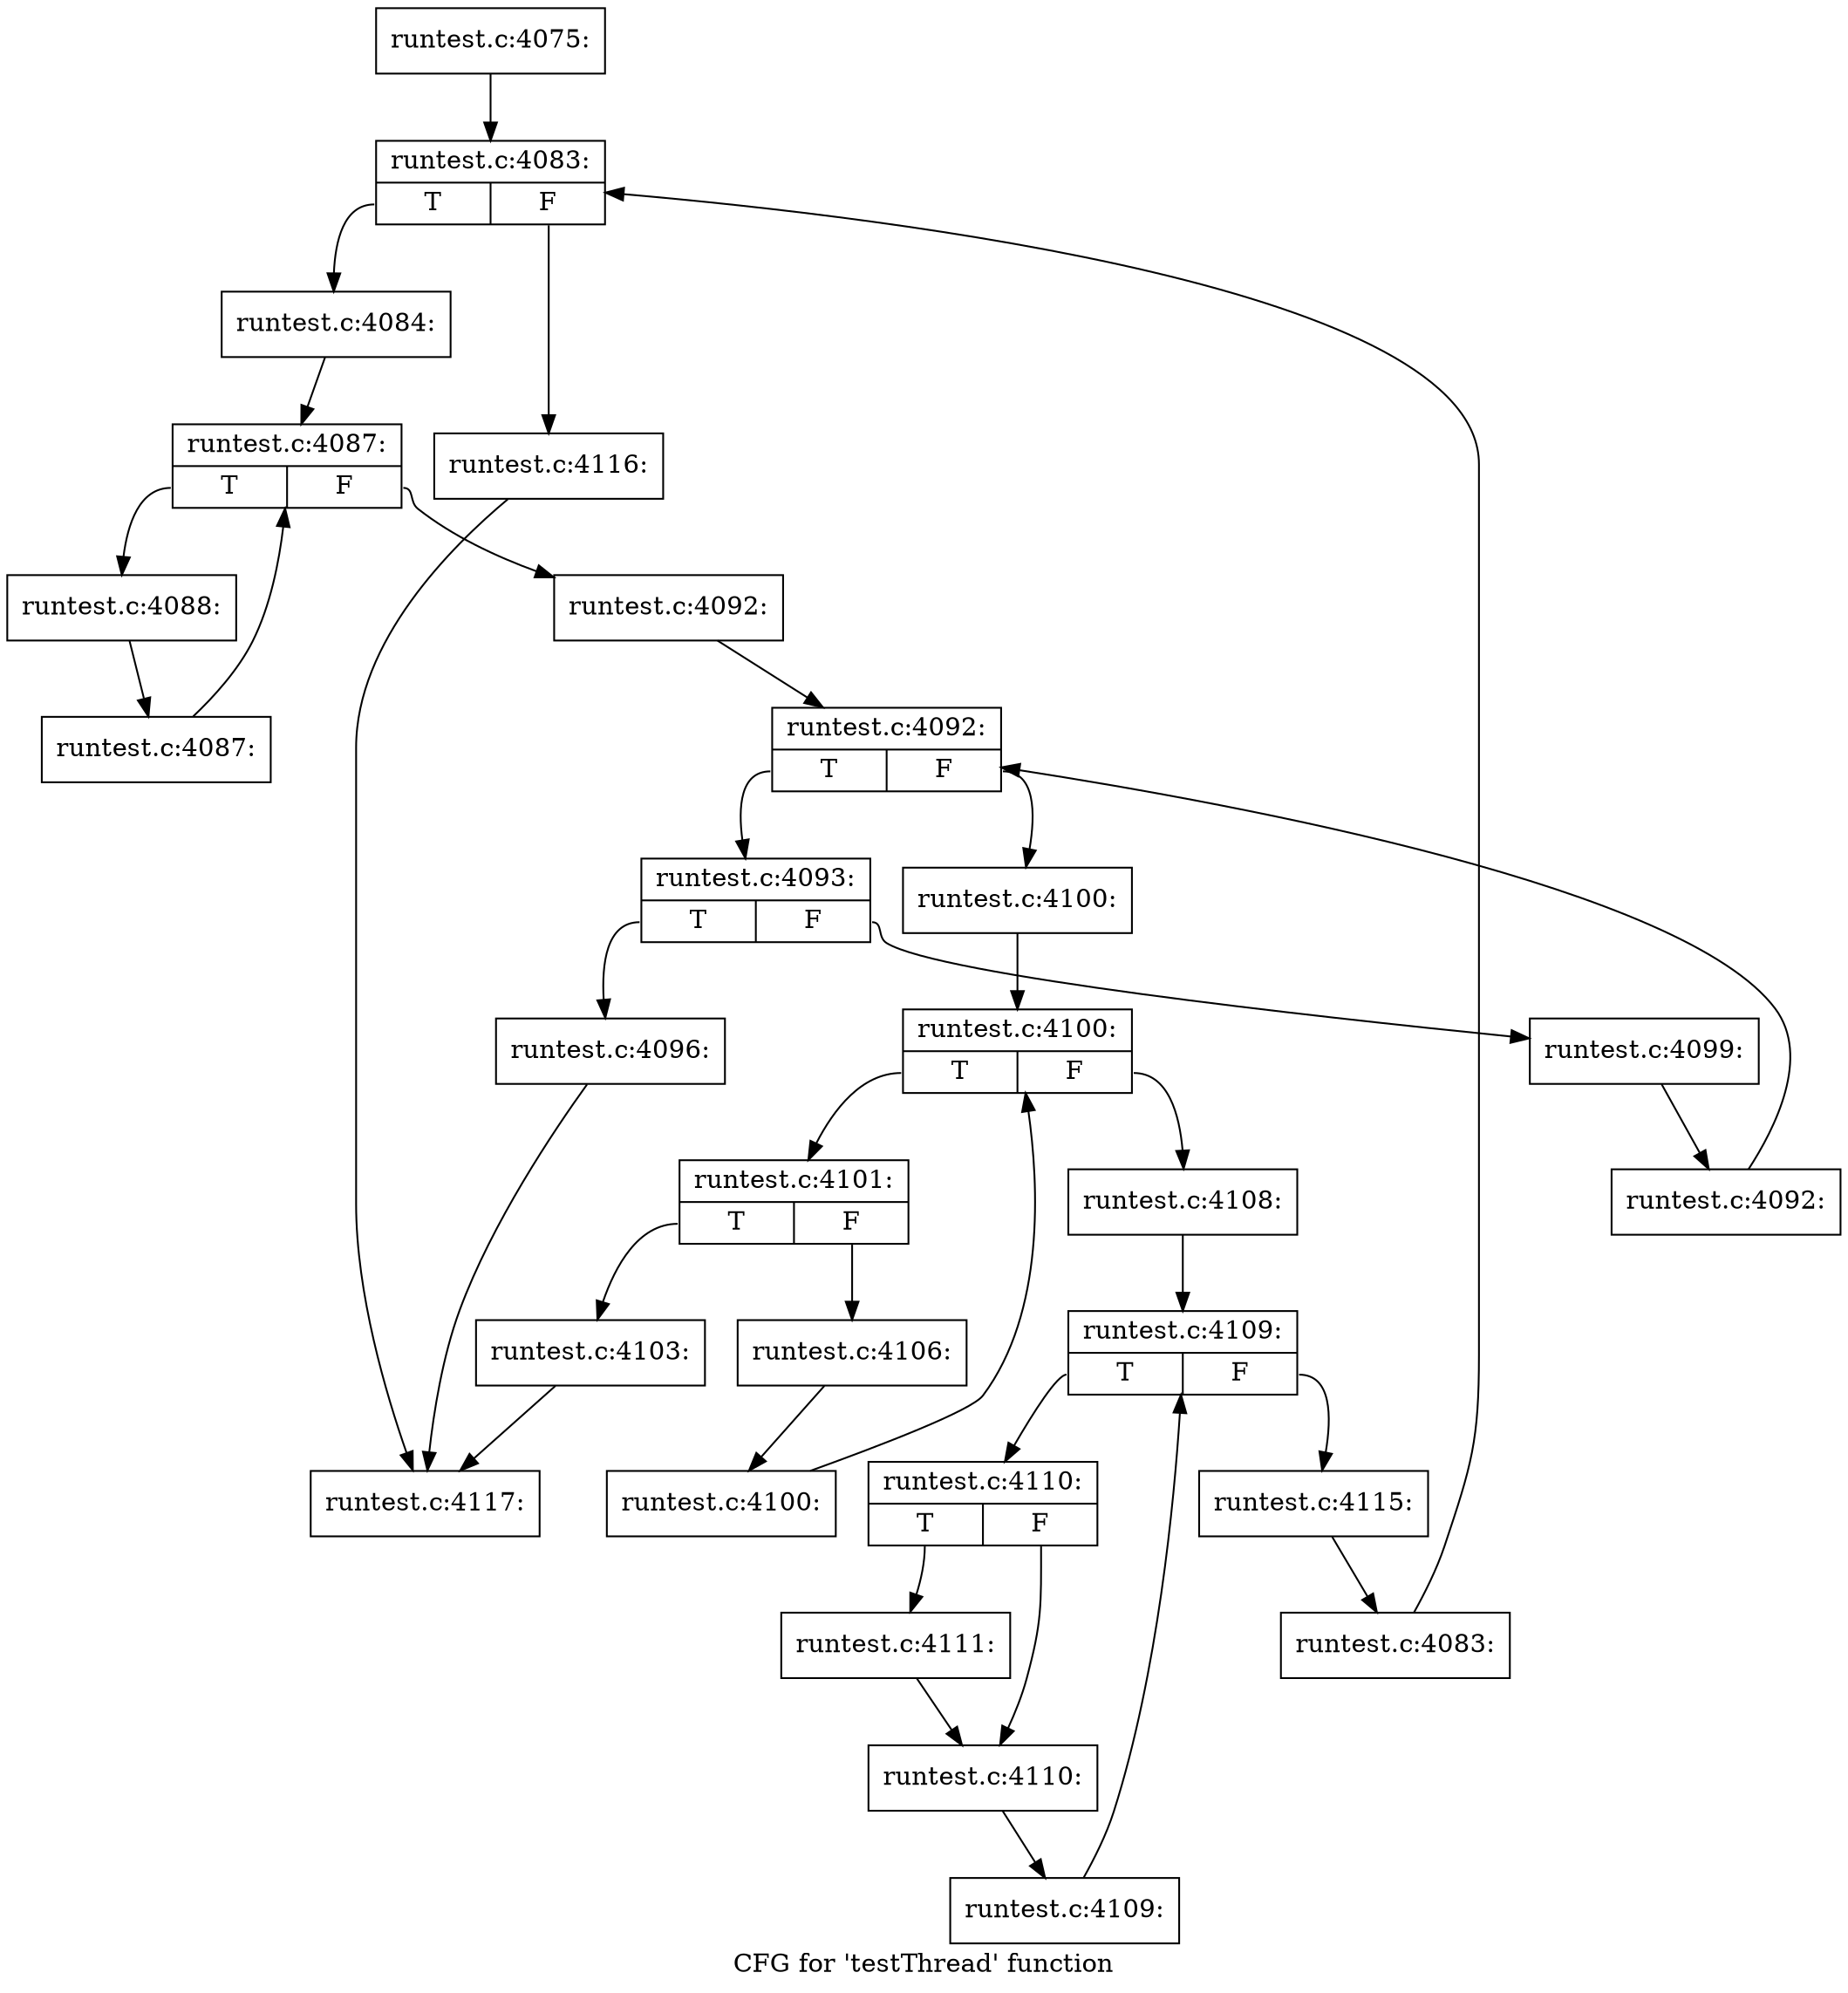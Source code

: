 digraph "CFG for 'testThread' function" {
	label="CFG for 'testThread' function";

	Node0x4341170 [shape=record,label="{runtest.c:4075:}"];
	Node0x4341170 -> Node0x4344b60;
	Node0x4344b60 [shape=record,label="{runtest.c:4083:|{<s0>T|<s1>F}}"];
	Node0x4344b60:s0 -> Node0x4344e40;
	Node0x4344b60:s1 -> Node0x43449c0;
	Node0x4344e40 [shape=record,label="{runtest.c:4084:}"];
	Node0x4344e40 -> Node0x4345df0;
	Node0x4345df0 [shape=record,label="{runtest.c:4087:|{<s0>T|<s1>F}}"];
	Node0x4345df0:s0 -> Node0x4345ff0;
	Node0x4345df0:s1 -> Node0x4345960;
	Node0x4345ff0 [shape=record,label="{runtest.c:4088:}"];
	Node0x4345ff0 -> Node0x4345fa0;
	Node0x4345fa0 [shape=record,label="{runtest.c:4087:}"];
	Node0x4345fa0 -> Node0x4345df0;
	Node0x4345960 [shape=record,label="{runtest.c:4092:}"];
	Node0x4345960 -> Node0x421f740;
	Node0x421f740 [shape=record,label="{runtest.c:4092:|{<s0>T|<s1>F}}"];
	Node0x421f740:s0 -> Node0x421f9a0;
	Node0x421f740:s1 -> Node0x43452f0;
	Node0x421f9a0 [shape=record,label="{runtest.c:4093:|{<s0>T|<s1>F}}"];
	Node0x421f9a0:s0 -> Node0x4345240;
	Node0x421f9a0:s1 -> Node0x43482c0;
	Node0x4345240 [shape=record,label="{runtest.c:4096:}"];
	Node0x4345240 -> Node0x4342620;
	Node0x43482c0 [shape=record,label="{runtest.c:4099:}"];
	Node0x43482c0 -> Node0x421f950;
	Node0x421f950 [shape=record,label="{runtest.c:4092:}"];
	Node0x421f950 -> Node0x421f740;
	Node0x43452f0 [shape=record,label="{runtest.c:4100:}"];
	Node0x43452f0 -> Node0x43495d0;
	Node0x43495d0 [shape=record,label="{runtest.c:4100:|{<s0>T|<s1>F}}"];
	Node0x43495d0:s0 -> Node0x4349830;
	Node0x43495d0:s1 -> Node0x4349470;
	Node0x4349830 [shape=record,label="{runtest.c:4101:|{<s0>T|<s1>F}}"];
	Node0x4349830:s0 -> Node0x4349fa0;
	Node0x4349830:s1 -> Node0x434a540;
	Node0x4349fa0 [shape=record,label="{runtest.c:4103:}"];
	Node0x4349fa0 -> Node0x4342620;
	Node0x434a540 [shape=record,label="{runtest.c:4106:}"];
	Node0x434a540 -> Node0x43497e0;
	Node0x43497e0 [shape=record,label="{runtest.c:4100:}"];
	Node0x43497e0 -> Node0x43495d0;
	Node0x4349470 [shape=record,label="{runtest.c:4108:}"];
	Node0x4349470 -> Node0x434b410;
	Node0x434b410 [shape=record,label="{runtest.c:4109:|{<s0>T|<s1>F}}"];
	Node0x434b410:s0 -> Node0x434b610;
	Node0x434b410:s1 -> Node0x434b140;
	Node0x434b610 [shape=record,label="{runtest.c:4110:|{<s0>T|<s1>F}}"];
	Node0x434b610:s0 -> Node0x434b810;
	Node0x434b610:s1 -> Node0x434b860;
	Node0x434b810 [shape=record,label="{runtest.c:4111:}"];
	Node0x434b810 -> Node0x434b860;
	Node0x434b860 [shape=record,label="{runtest.c:4110:}"];
	Node0x434b860 -> Node0x434b5c0;
	Node0x434b5c0 [shape=record,label="{runtest.c:4109:}"];
	Node0x434b5c0 -> Node0x434b410;
	Node0x434b140 [shape=record,label="{runtest.c:4115:}"];
	Node0x434b140 -> Node0x4344db0;
	Node0x4344db0 [shape=record,label="{runtest.c:4083:}"];
	Node0x4344db0 -> Node0x4344b60;
	Node0x43449c0 [shape=record,label="{runtest.c:4116:}"];
	Node0x43449c0 -> Node0x4342620;
	Node0x4342620 [shape=record,label="{runtest.c:4117:}"];
}
